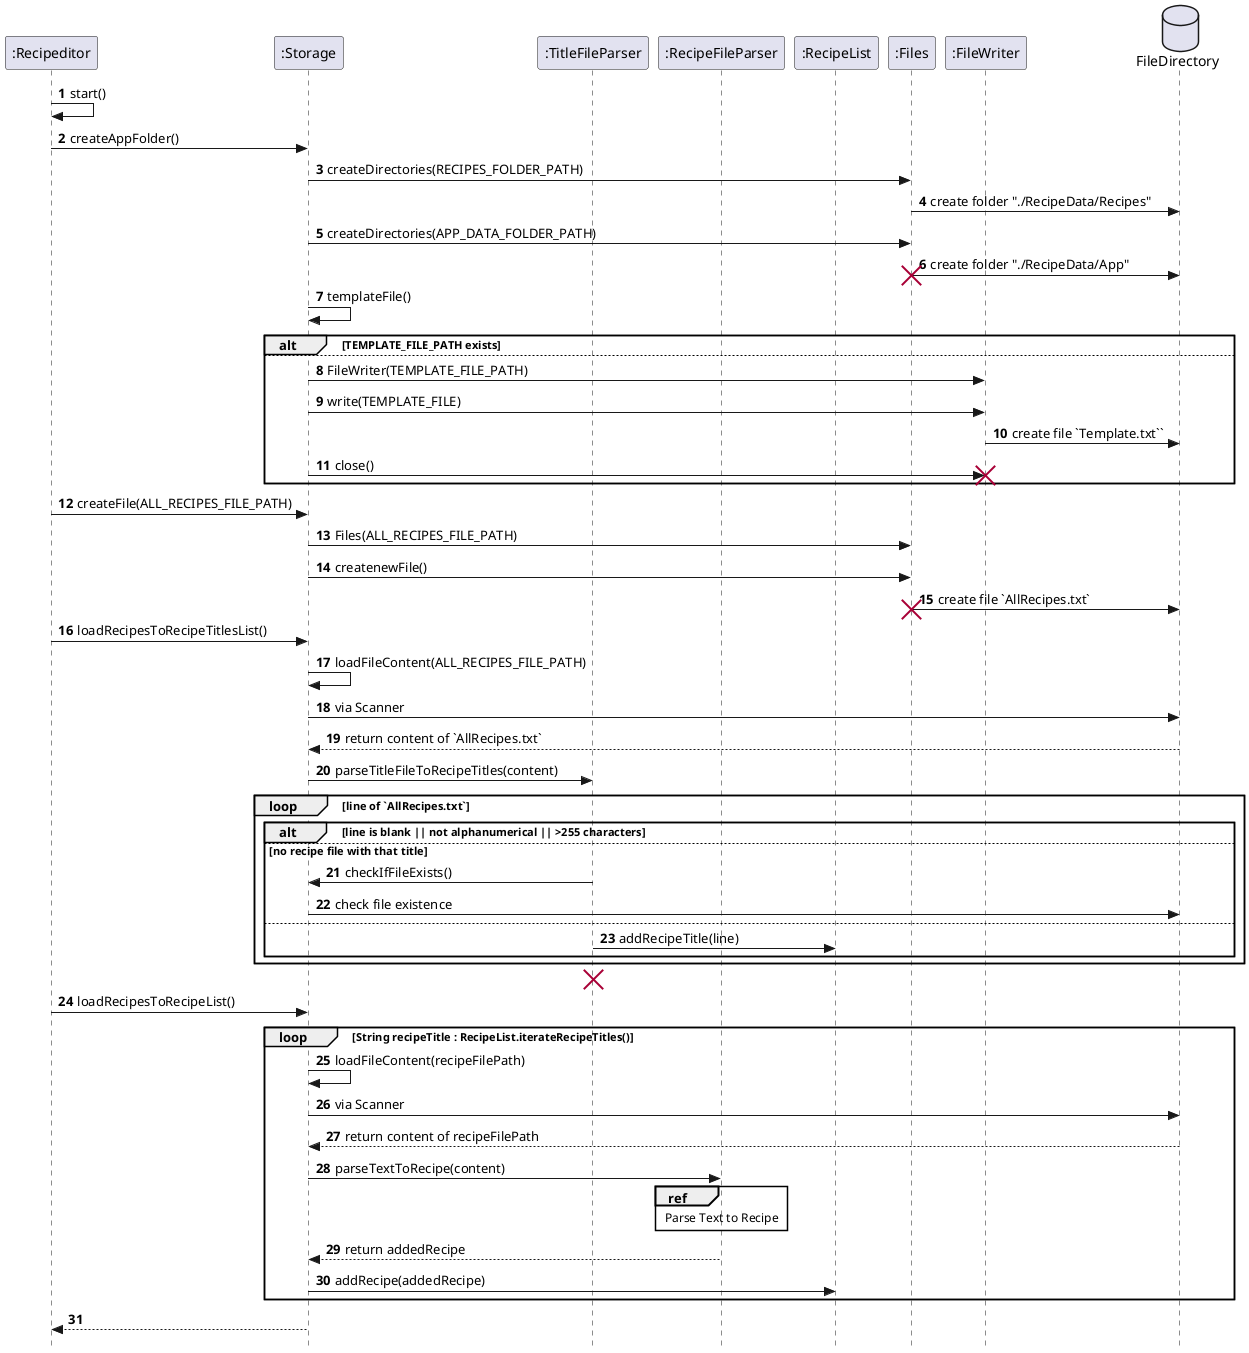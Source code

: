 @startuml
skinparam Style strictuml
autonumber


participant ":Recipeditor" as recipeditor
participant ":Storage" as store
participant ":TitleFileParser" as titleparse
participant ":RecipeFileParser" as recipeparse
participant ":RecipeList" as recipelist
participant ":Files" as files
participant ":FileWriter" as fw
database FileDirectory

recipeditor -> recipeditor: start()
recipeditor -> store: createAppFolder()


store -> files: createDirectories(RECIPES_FOLDER_PATH)
files -> FileDirectory: create folder "./RecipeData/Recipes"
store -> files: createDirectories(APP_DATA_FOLDER_PATH)
files -> FileDirectory: create folder "./RecipeData/App"
destroy files

store -> store: templateFile()

alt TEMPLATE_FILE_PATH exists

else
store-> fw: FileWriter(TEMPLATE_FILE_PATH)
store-> fw: write(TEMPLATE_FILE)
fw->FileDirectory: create file `Template.txt``
store-> fw: close()
destroy fw
end


recipeditor -> store: createFile(ALL_RECIPES_FILE_PATH)
store -> files: Files(ALL_RECIPES_FILE_PATH)
store -> files: createnewFile()
files -> FileDirectory: create file `AllRecipes.txt`
destroy files



recipeditor -> store: loadRecipesToRecipeTitlesList()
store -> store: loadFileContent(ALL_RECIPES_FILE_PATH)
store -> FileDirectory: via Scanner
FileDirectory --> store: return content of `AllRecipes.txt`
store -> titleparse: parseTitleFileToRecipeTitles(content)
loop line of `AllRecipes.txt`
    alt line is blank || not alphanumerical || >255 characters
    else no recipe file with that title
    titleparse -> store: checkIfFileExists()
    store -> FileDirectory: check file existence
    else
    titleparse -> recipelist: addRecipeTitle(line)
    end alt
end loop
destroy titleparse

recipeditor -> store: loadRecipesToRecipeList()

loop String recipeTitle : RecipeList.iterateRecipeTitles()
store -> store: loadFileContent(recipeFilePath)
store -> FileDirectory: via Scanner
FileDirectory --> store: return content of recipeFilePath
store -> recipeparse: parseTextToRecipe(content)
    ref over recipeparse
        Parse Text to Recipe
    end
recipeparse --> store: return addedRecipe
store -> recipelist: addRecipe(addedRecipe)
end loop



store --> recipeditor:



@enduml